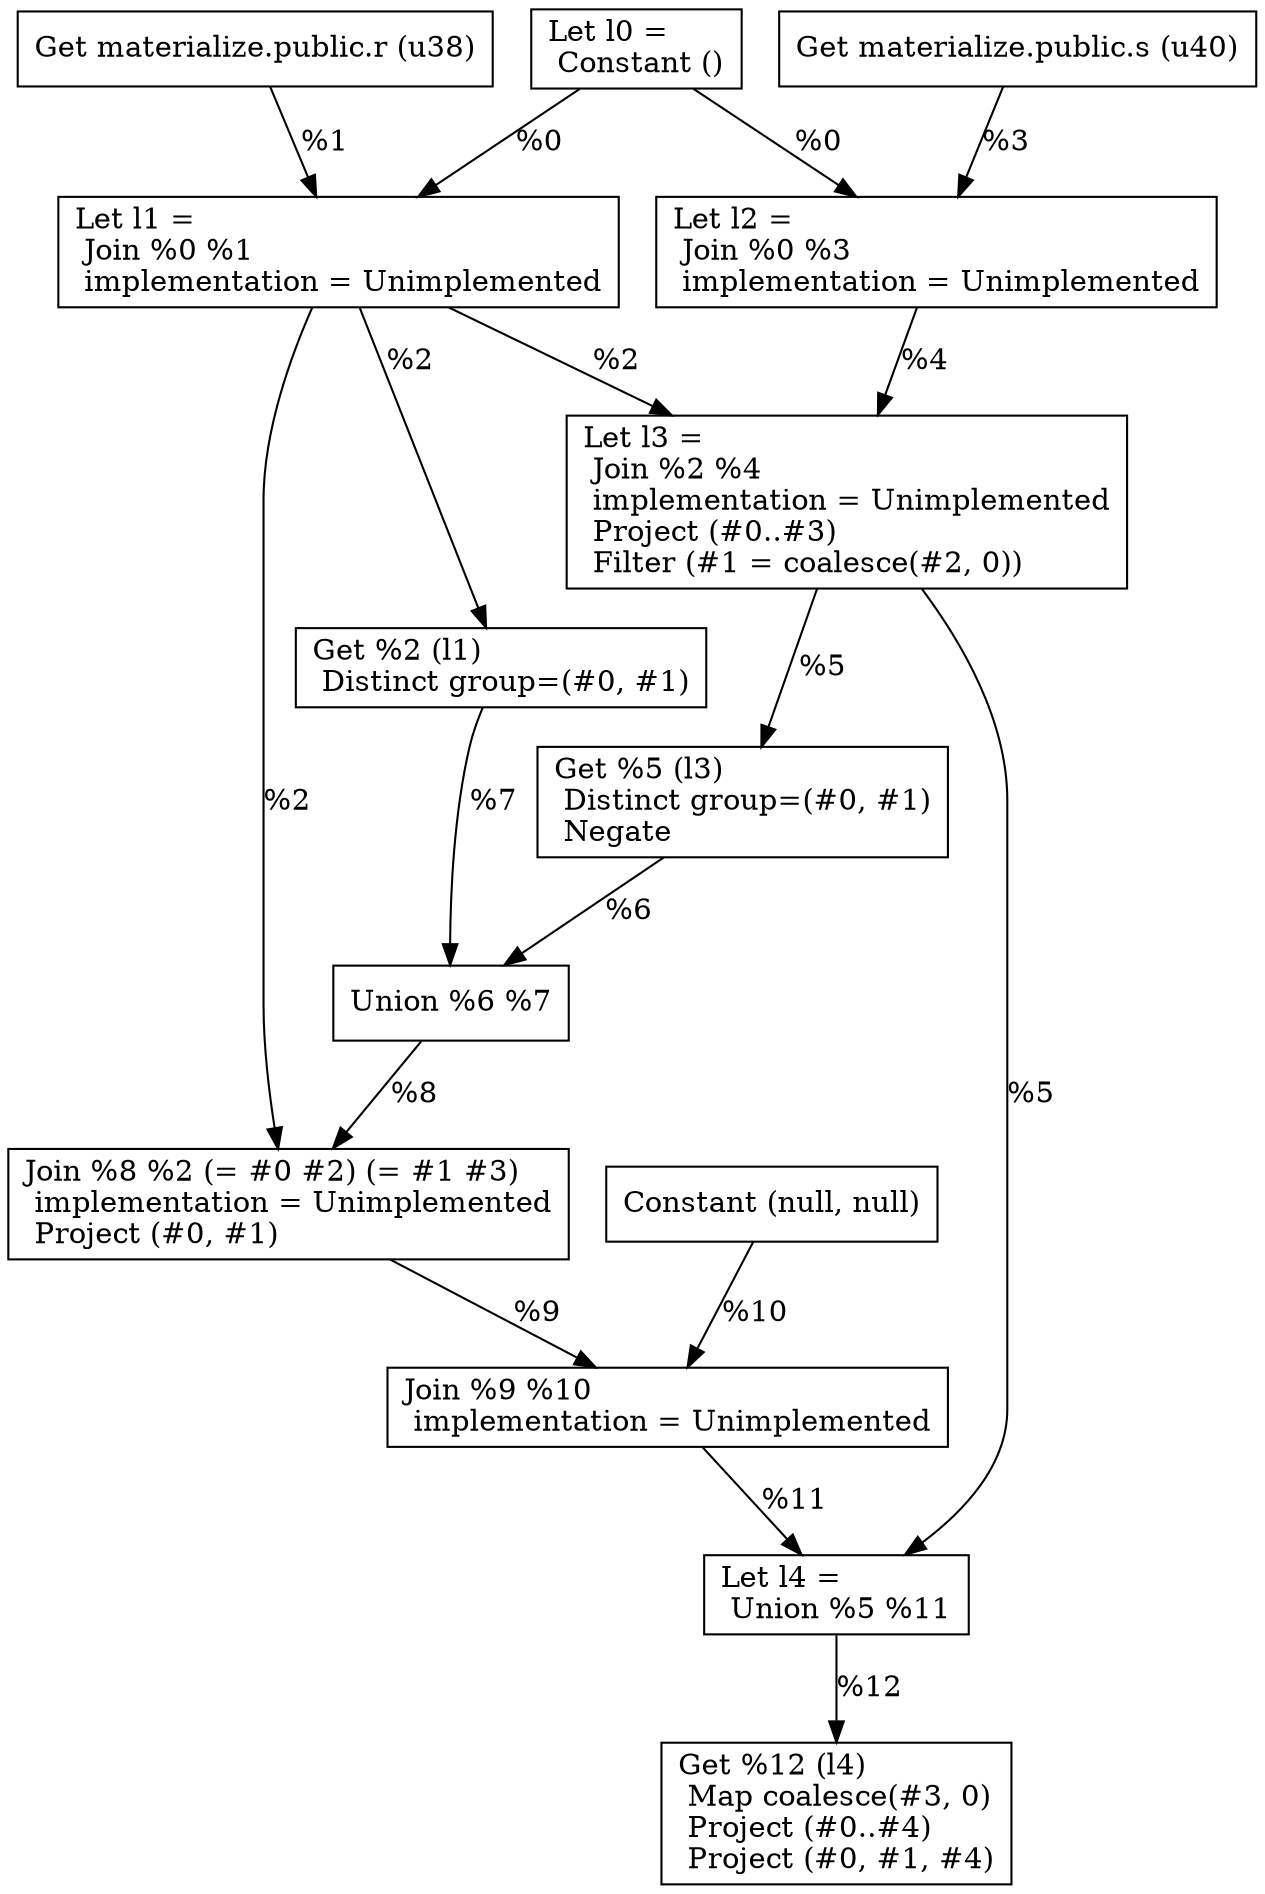 digraph G {
    node0 [shape = record, label="Let l0 =\l Constant ()\l"]
    node1 [shape = record, label=" Get materialize.public.r (u38)\l"]
    node2 [shape = record, label="Let l1 =\l Join %0 %1\l  implementation = Unimplemented\l"]
    node3 [shape = record, label=" Get materialize.public.s (u40)\l"]
    node4 [shape = record, label="Let l2 =\l Join %0 %3\l  implementation = Unimplemented\l"]
    node5 [shape = record, label="Let l3 =\l Join %2 %4\l  implementation = Unimplemented\l Project (#0..#3)\l Filter (#1 = coalesce(#2, 0))\l"]
    node6 [shape = record, label=" Get %5 (l3)\l Distinct group=(#0, #1)\l Negate\l"]
    node7 [shape = record, label=" Get %2 (l1)\l Distinct group=(#0, #1)\l"]
    node8 [shape = record, label=" Union %6 %7\l"]
    node9 [shape = record, label=" Join %8 %2 (= #0 #2) (= #1 #3)\l  implementation = Unimplemented\l Project (#0, #1)\l"]
    node10 [shape = record, label=" Constant (null, null)\l"]
    node11 [shape = record, label=" Join %9 %10\l  implementation = Unimplemented\l"]
    node12 [shape = record, label="Let l4 =\l Union %5 %11\l"]
    node13 [shape = record, label=" Get %12 (l4)\l Map coalesce(#3, 0)\l Project (#0..#4)\l Project (#0, #1, #4)\l"]
    node3 -> node4 [label = "%3\l"]
    node2 -> node5 [label = "%2\l"]
    node11 -> node12 [label = "%11\l"]
    node2 -> node7 [label = "%2\l"]
    node10 -> node11 [label = "%10\l"]
    node6 -> node8 [label = "%6\l"]
    node8 -> node9 [label = "%8\l"]
    node5 -> node6 [label = "%5\l"]
    node12 -> node13 [label = "%12\l"]
    node5 -> node12 [label = "%5\l"]
    node0 -> node2 [label = "%0\l"]
    node4 -> node5 [label = "%4\l"]
    node7 -> node8 [label = "%7\l"]
    node1 -> node2 [label = "%1\l"]
    node2 -> node9 [label = "%2\l"]
    node9 -> node11 [label = "%9\l"]
    node0 -> node4 [label = "%0\l"]
}
